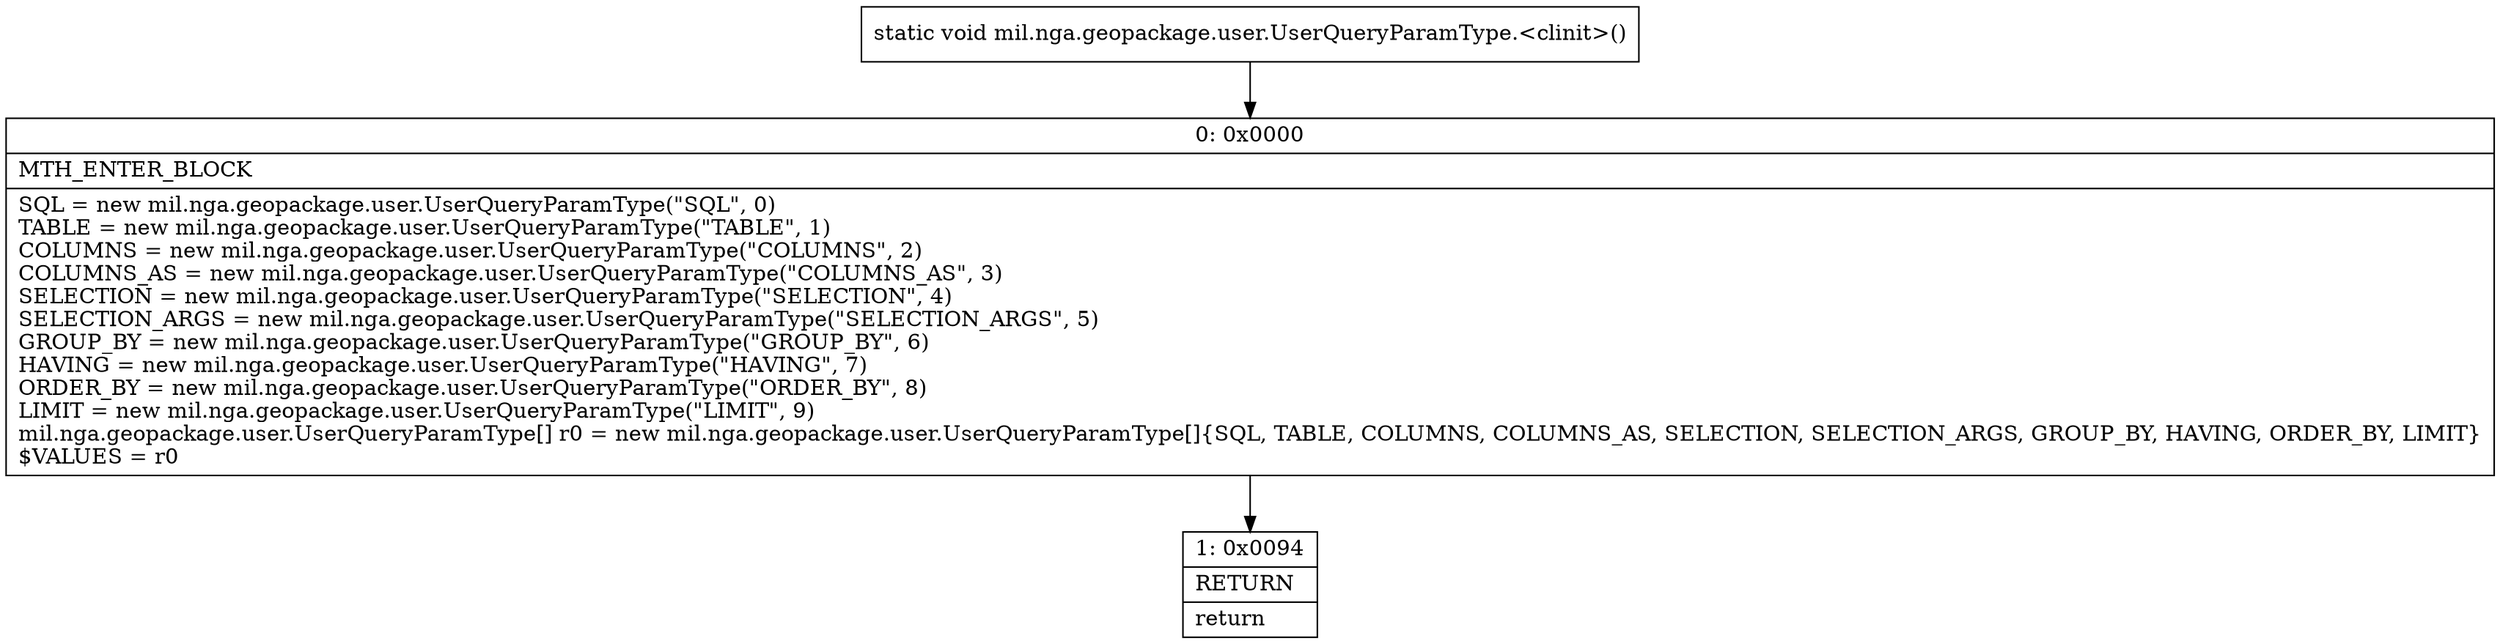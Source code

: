 digraph "CFG formil.nga.geopackage.user.UserQueryParamType.\<clinit\>()V" {
Node_0 [shape=record,label="{0\:\ 0x0000|MTH_ENTER_BLOCK\l|SQL = new mil.nga.geopackage.user.UserQueryParamType(\"SQL\", 0)\lTABLE = new mil.nga.geopackage.user.UserQueryParamType(\"TABLE\", 1)\lCOLUMNS = new mil.nga.geopackage.user.UserQueryParamType(\"COLUMNS\", 2)\lCOLUMNS_AS = new mil.nga.geopackage.user.UserQueryParamType(\"COLUMNS_AS\", 3)\lSELECTION = new mil.nga.geopackage.user.UserQueryParamType(\"SELECTION\", 4)\lSELECTION_ARGS = new mil.nga.geopackage.user.UserQueryParamType(\"SELECTION_ARGS\", 5)\lGROUP_BY = new mil.nga.geopackage.user.UserQueryParamType(\"GROUP_BY\", 6)\lHAVING = new mil.nga.geopackage.user.UserQueryParamType(\"HAVING\", 7)\lORDER_BY = new mil.nga.geopackage.user.UserQueryParamType(\"ORDER_BY\", 8)\lLIMIT = new mil.nga.geopackage.user.UserQueryParamType(\"LIMIT\", 9)\lmil.nga.geopackage.user.UserQueryParamType[] r0 = new mil.nga.geopackage.user.UserQueryParamType[]\{SQL, TABLE, COLUMNS, COLUMNS_AS, SELECTION, SELECTION_ARGS, GROUP_BY, HAVING, ORDER_BY, LIMIT\}\l$VALUES = r0\l}"];
Node_1 [shape=record,label="{1\:\ 0x0094|RETURN\l|return\l}"];
MethodNode[shape=record,label="{static void mil.nga.geopackage.user.UserQueryParamType.\<clinit\>() }"];
MethodNode -> Node_0;
Node_0 -> Node_1;
}

